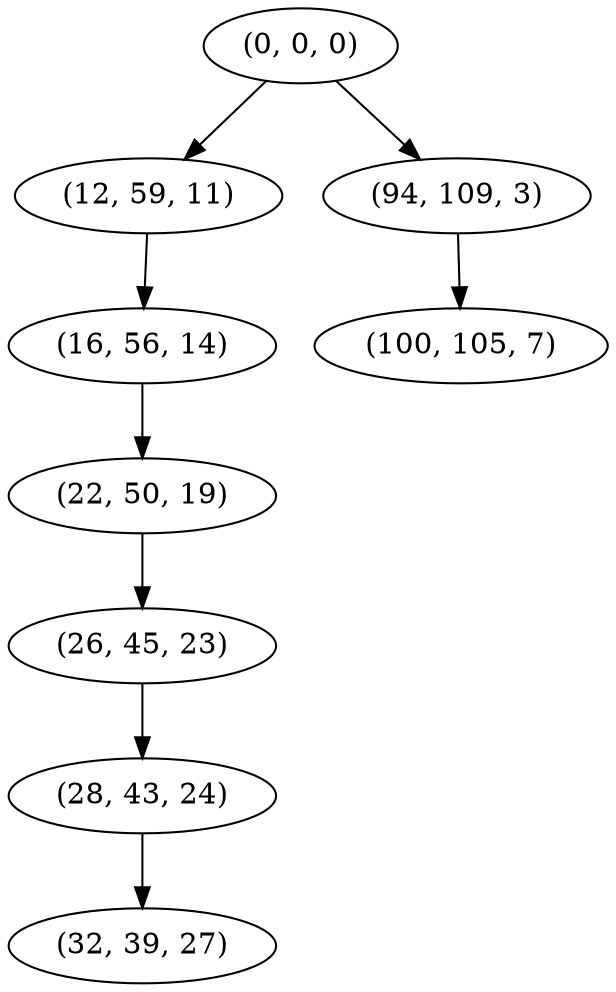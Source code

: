 digraph tree {
    "(0, 0, 0)";
    "(12, 59, 11)";
    "(16, 56, 14)";
    "(22, 50, 19)";
    "(26, 45, 23)";
    "(28, 43, 24)";
    "(32, 39, 27)";
    "(94, 109, 3)";
    "(100, 105, 7)";
    "(0, 0, 0)" -> "(12, 59, 11)";
    "(0, 0, 0)" -> "(94, 109, 3)";
    "(12, 59, 11)" -> "(16, 56, 14)";
    "(16, 56, 14)" -> "(22, 50, 19)";
    "(22, 50, 19)" -> "(26, 45, 23)";
    "(26, 45, 23)" -> "(28, 43, 24)";
    "(28, 43, 24)" -> "(32, 39, 27)";
    "(94, 109, 3)" -> "(100, 105, 7)";
}

